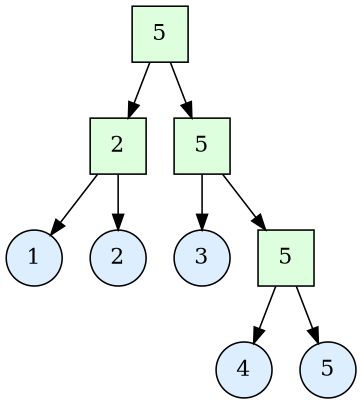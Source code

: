 digraph G{
	bgcolor="#ffffff00";
	size="2.7";
	
	node[shape=circle,style=filled,fillcolor="#ddeeff"]
	1;2;3;4;5
	node[shape=square,style=filled,fillcolor="#ddffdd"]
	12345[label="5"]
	12[label="2"]
	345[label="5"]
	45[label="5"]
	
	12345->12
	12345->345
	12->1
	12->2
	345->3
	345->45
	45->4
	45->5
}

